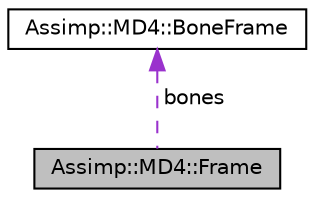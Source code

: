 digraph "Assimp::MD4::Frame"
{
  edge [fontname="Helvetica",fontsize="10",labelfontname="Helvetica",labelfontsize="10"];
  node [fontname="Helvetica",fontsize="10",shape=record];
  Node1 [label="Assimp::MD4::Frame",height=0.2,width=0.4,color="black", fillcolor="grey75", style="filled", fontcolor="black"];
  Node2 -> Node1 [dir="back",color="darkorchid3",fontsize="10",style="dashed",label=" bones" ,fontname="Helvetica"];
  Node2 [label="Assimp::MD4::BoneFrame",height=0.2,width=0.4,color="black", fillcolor="white", style="filled",URL="$struct_assimp_1_1_m_d4_1_1_bone_frame.html",tooltip="Stores the local transformation matrix of a bone. "];
}
